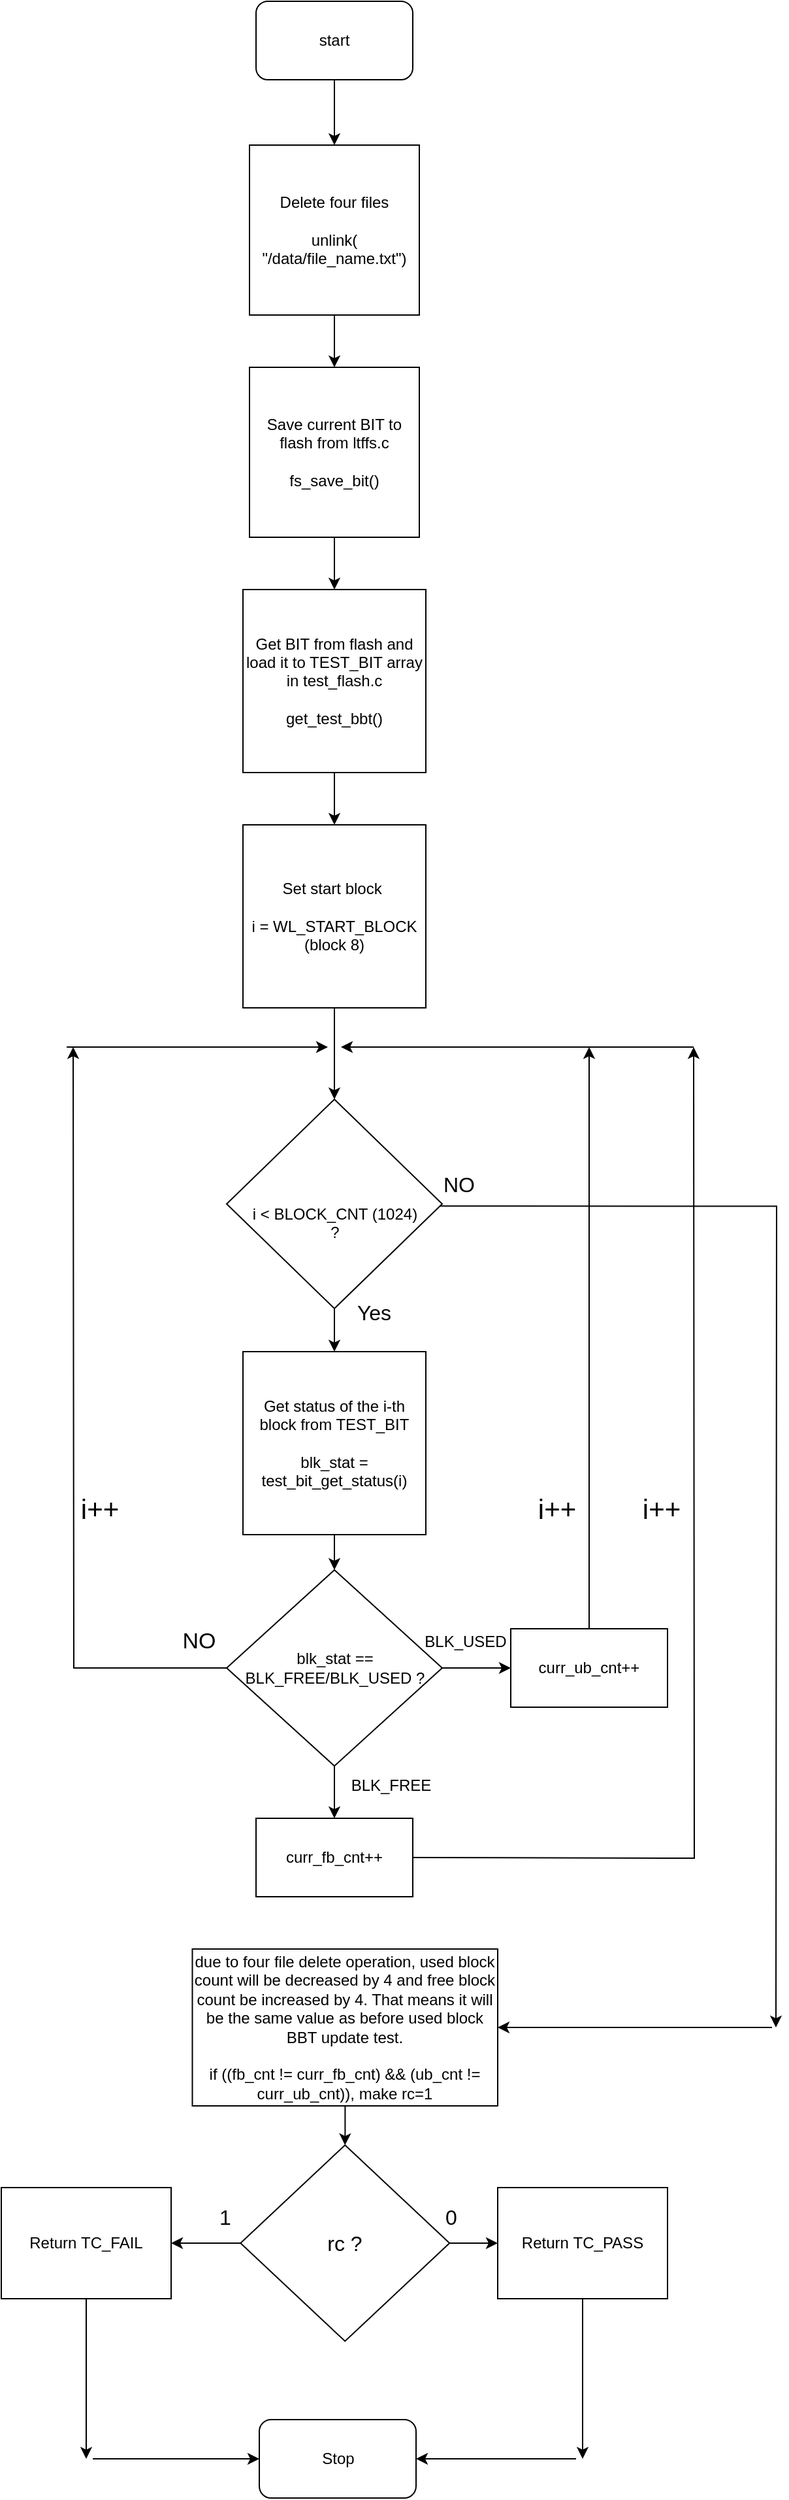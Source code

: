<mxfile version="24.2.1" type="github">
  <diagram name="Page-1" id="3v_p0arT9vjumwwHP8JX">
    <mxGraphModel dx="1221" dy="733" grid="1" gridSize="10" guides="1" tooltips="1" connect="1" arrows="1" fold="1" page="1" pageScale="1" pageWidth="827" pageHeight="1169" math="0" shadow="0">
      <root>
        <mxCell id="0" />
        <mxCell id="1" parent="0" />
        <mxCell id="9ZTEv-fv_tr6oAtbYyLb-15" value="" style="edgeStyle=orthogonalEdgeStyle;rounded=0;orthogonalLoop=1;jettySize=auto;html=1;" parent="1" source="4gxvxBFfsv67P0vdj7MG-1" target="9ZTEv-fv_tr6oAtbYyLb-14" edge="1">
          <mxGeometry relative="1" as="geometry" />
        </mxCell>
        <mxCell id="4gxvxBFfsv67P0vdj7MG-1" value="start" style="rounded=1;whiteSpace=wrap;html=1;" parent="1" vertex="1">
          <mxGeometry x="345" y="10" width="120" height="60" as="geometry" />
        </mxCell>
        <mxCell id="9ZTEv-fv_tr6oAtbYyLb-17" value="" style="edgeStyle=orthogonalEdgeStyle;rounded=0;orthogonalLoop=1;jettySize=auto;html=1;" parent="1" source="4gxvxBFfsv67P0vdj7MG-2" target="4gxvxBFfsv67P0vdj7MG-3" edge="1">
          <mxGeometry relative="1" as="geometry" />
        </mxCell>
        <mxCell id="4gxvxBFfsv67P0vdj7MG-2" value="Save current BIT to flash from ltffs.c&lt;div&gt;&lt;br&gt;&lt;/div&gt;&lt;div&gt;fs_save_bit()&lt;br&gt;&lt;/div&gt;" style="whiteSpace=wrap;html=1;aspect=fixed;" parent="1" vertex="1">
          <mxGeometry x="340" y="290" width="130" height="130" as="geometry" />
        </mxCell>
        <mxCell id="4gxvxBFfsv67P0vdj7MG-10" style="edgeStyle=orthogonalEdgeStyle;rounded=0;orthogonalLoop=1;jettySize=auto;html=1;exitX=0.5;exitY=1;exitDx=0;exitDy=0;entryX=0.5;entryY=0;entryDx=0;entryDy=0;" parent="1" source="4gxvxBFfsv67P0vdj7MG-3" target="4gxvxBFfsv67P0vdj7MG-4" edge="1">
          <mxGeometry relative="1" as="geometry" />
        </mxCell>
        <mxCell id="4gxvxBFfsv67P0vdj7MG-3" value="Get BIT from flash and load it to TEST_BIT array in test_flash.c&lt;br&gt;&lt;br&gt;get_test_bbt()" style="whiteSpace=wrap;html=1;aspect=fixed;" parent="1" vertex="1">
          <mxGeometry x="335" y="460" width="140" height="140" as="geometry" />
        </mxCell>
        <mxCell id="4gxvxBFfsv67P0vdj7MG-44" value="" style="edgeStyle=orthogonalEdgeStyle;rounded=0;orthogonalLoop=1;jettySize=auto;html=1;" parent="1" source="4gxvxBFfsv67P0vdj7MG-4" target="4gxvxBFfsv67P0vdj7MG-41" edge="1">
          <mxGeometry relative="1" as="geometry" />
        </mxCell>
        <mxCell id="4gxvxBFfsv67P0vdj7MG-4" value="Set start block&amp;nbsp;&lt;div&gt;&lt;br&gt;&lt;/div&gt;&lt;div&gt;i =&amp;nbsp;WL_START_BLOCK&lt;/div&gt;&lt;div&gt;(block 8)&lt;/div&gt;" style="whiteSpace=wrap;html=1;aspect=fixed;" parent="1" vertex="1">
          <mxGeometry x="335" y="640" width="140" height="140" as="geometry" />
        </mxCell>
        <mxCell id="4gxvxBFfsv67P0vdj7MG-15" style="edgeStyle=orthogonalEdgeStyle;rounded=0;orthogonalLoop=1;jettySize=auto;html=1;" parent="1" source="4gxvxBFfsv67P0vdj7MG-5" edge="1">
          <mxGeometry relative="1" as="geometry">
            <mxPoint x="205" y="810" as="targetPoint" />
          </mxGeometry>
        </mxCell>
        <mxCell id="9ZTEv-fv_tr6oAtbYyLb-5" value="" style="edgeStyle=orthogonalEdgeStyle;rounded=0;orthogonalLoop=1;jettySize=auto;html=1;" parent="1" source="4gxvxBFfsv67P0vdj7MG-5" target="9ZTEv-fv_tr6oAtbYyLb-2" edge="1">
          <mxGeometry relative="1" as="geometry" />
        </mxCell>
        <mxCell id="9ZTEv-fv_tr6oAtbYyLb-20" value="" style="edgeStyle=orthogonalEdgeStyle;rounded=0;orthogonalLoop=1;jettySize=auto;html=1;" parent="1" source="4gxvxBFfsv67P0vdj7MG-5" target="9ZTEv-fv_tr6oAtbYyLb-1" edge="1">
          <mxGeometry relative="1" as="geometry" />
        </mxCell>
        <mxCell id="4gxvxBFfsv67P0vdj7MG-5" value="blk_stat == BLK_FREE/BLK_USED ?" style="rhombus;whiteSpace=wrap;html=1;" parent="1" vertex="1">
          <mxGeometry x="322.5" y="1210" width="165" height="150" as="geometry" />
        </mxCell>
        <mxCell id="4gxvxBFfsv67P0vdj7MG-13" style="edgeStyle=orthogonalEdgeStyle;rounded=0;orthogonalLoop=1;jettySize=auto;html=1;exitX=0.5;exitY=1;exitDx=0;exitDy=0;entryX=0.5;entryY=0;entryDx=0;entryDy=0;" parent="1" source="4gxvxBFfsv67P0vdj7MG-6" target="4gxvxBFfsv67P0vdj7MG-5" edge="1">
          <mxGeometry relative="1" as="geometry" />
        </mxCell>
        <mxCell id="4gxvxBFfsv67P0vdj7MG-6" value="Get status of the i-th block from TEST_BIT&lt;br&gt;&lt;br&gt;blk_stat = test_bit_get_status(i)" style="whiteSpace=wrap;html=1;aspect=fixed;" parent="1" vertex="1">
          <mxGeometry x="335" y="1043" width="140" height="140" as="geometry" />
        </mxCell>
        <mxCell id="4gxvxBFfsv67P0vdj7MG-17" value="" style="endArrow=classic;html=1;rounded=0;" parent="1" edge="1">
          <mxGeometry width="50" height="50" relative="1" as="geometry">
            <mxPoint x="200" y="810" as="sourcePoint" />
            <mxPoint x="400" y="810" as="targetPoint" />
          </mxGeometry>
        </mxCell>
        <mxCell id="4gxvxBFfsv67P0vdj7MG-18" value="NO" style="text;html=1;align=center;verticalAlign=middle;resizable=0;points=[];autosize=1;strokeColor=none;fillColor=none;fontSize=17;" parent="1" vertex="1">
          <mxGeometry x="276.25" y="1250" width="50" height="30" as="geometry" />
        </mxCell>
        <mxCell id="4gxvxBFfsv67P0vdj7MG-20" value="i++" style="text;html=1;align=center;verticalAlign=middle;resizable=0;points=[];autosize=1;strokeColor=none;fillColor=none;fontSize=21;" parent="1" vertex="1">
          <mxGeometry x="200" y="1143" width="50" height="40" as="geometry" />
        </mxCell>
        <mxCell id="4gxvxBFfsv67P0vdj7MG-37" value="" style="endArrow=classic;html=1;rounded=0;" parent="1" edge="1">
          <mxGeometry width="50" height="50" relative="1" as="geometry">
            <mxPoint x="680" y="810" as="sourcePoint" />
            <mxPoint x="410" y="810" as="targetPoint" />
          </mxGeometry>
        </mxCell>
        <mxCell id="4gxvxBFfsv67P0vdj7MG-48" style="edgeStyle=orthogonalEdgeStyle;rounded=0;orthogonalLoop=1;jettySize=auto;html=1;exitX=0.16;exitY=1.056;exitDx=0;exitDy=0;exitPerimeter=0;" parent="1" source="4gxvxBFfsv67P0vdj7MG-49" edge="1">
          <mxGeometry relative="1" as="geometry">
            <mxPoint x="743" y="1560" as="targetPoint" />
            <mxPoint x="550" y="720" as="sourcePoint" />
          </mxGeometry>
        </mxCell>
        <mxCell id="9ZTEv-fv_tr6oAtbYyLb-18" value="" style="edgeStyle=orthogonalEdgeStyle;rounded=0;orthogonalLoop=1;jettySize=auto;html=1;" parent="1" source="4gxvxBFfsv67P0vdj7MG-41" target="4gxvxBFfsv67P0vdj7MG-6" edge="1">
          <mxGeometry relative="1" as="geometry" />
        </mxCell>
        <mxCell id="4gxvxBFfsv67P0vdj7MG-41" value="&lt;br&gt;&lt;br&gt;i &amp;lt; BLOCK_CNT (1024)&lt;br&gt;?" style="rhombus;whiteSpace=wrap;html=1;" parent="1" vertex="1">
          <mxGeometry x="322.5" y="850" width="165" height="160" as="geometry" />
        </mxCell>
        <mxCell id="4gxvxBFfsv67P0vdj7MG-47" value="&lt;font style=&quot;font-size: 16px;&quot;&gt;Yes&lt;/font&gt;" style="text;html=1;align=center;verticalAlign=middle;resizable=0;points=[];autosize=1;strokeColor=none;fillColor=none;" parent="1" vertex="1">
          <mxGeometry x="410" y="998" width="50" height="30" as="geometry" />
        </mxCell>
        <mxCell id="4gxvxBFfsv67P0vdj7MG-49" value="&lt;font style=&quot;font-size: 16px;&quot;&gt;NO&lt;/font&gt;" style="text;html=1;align=center;verticalAlign=middle;resizable=0;points=[];autosize=1;strokeColor=none;fillColor=none;" parent="1" vertex="1">
          <mxGeometry x="475" y="900" width="50" height="30" as="geometry" />
        </mxCell>
        <mxCell id="4gxvxBFfsv67P0vdj7MG-55" value="" style="edgeStyle=orthogonalEdgeStyle;rounded=0;orthogonalLoop=1;jettySize=auto;html=1;" parent="1" source="4gxvxBFfsv67P0vdj7MG-51" target="4gxvxBFfsv67P0vdj7MG-53" edge="1">
          <mxGeometry relative="1" as="geometry" />
        </mxCell>
        <mxCell id="4gxvxBFfsv67P0vdj7MG-51" value="&lt;br&gt;due to four file delete operation, used block count will be decreased by 4 and free block count be increased by 4. That means it will be the same value as before used block BBT update test.&lt;br&gt;&lt;br&gt;if ((fb_cnt != curr_fb_cnt) &amp;amp;&amp;amp; (ub_cnt != curr_ub_cnt)), make rc=1&lt;div&gt;&lt;br&gt;&lt;/div&gt;" style="rounded=0;whiteSpace=wrap;html=1;" parent="1" vertex="1">
          <mxGeometry x="296.25" y="1500" width="233.75" height="120" as="geometry" />
        </mxCell>
        <mxCell id="4gxvxBFfsv67P0vdj7MG-52" value="" style="endArrow=classic;html=1;rounded=0;entryX=1;entryY=0.5;entryDx=0;entryDy=0;" parent="1" target="4gxvxBFfsv67P0vdj7MG-51" edge="1">
          <mxGeometry width="50" height="50" relative="1" as="geometry">
            <mxPoint x="740" y="1560" as="sourcePoint" />
            <mxPoint x="590" y="1460" as="targetPoint" />
          </mxGeometry>
        </mxCell>
        <mxCell id="4gxvxBFfsv67P0vdj7MG-58" value="" style="edgeStyle=orthogonalEdgeStyle;rounded=0;orthogonalLoop=1;jettySize=auto;html=1;" parent="1" source="4gxvxBFfsv67P0vdj7MG-53" target="4gxvxBFfsv67P0vdj7MG-56" edge="1">
          <mxGeometry relative="1" as="geometry" />
        </mxCell>
        <mxCell id="4gxvxBFfsv67P0vdj7MG-59" value="" style="edgeStyle=orthogonalEdgeStyle;rounded=0;orthogonalLoop=1;jettySize=auto;html=1;" parent="1" source="4gxvxBFfsv67P0vdj7MG-53" target="4gxvxBFfsv67P0vdj7MG-57" edge="1">
          <mxGeometry relative="1" as="geometry" />
        </mxCell>
        <mxCell id="4gxvxBFfsv67P0vdj7MG-53" value="&lt;font style=&quot;font-size: 16px;&quot;&gt;rc ?&lt;/font&gt;" style="rhombus;whiteSpace=wrap;html=1;" parent="1" vertex="1">
          <mxGeometry x="333.13" y="1650" width="160" height="150" as="geometry" />
        </mxCell>
        <mxCell id="4gxvxBFfsv67P0vdj7MG-61" style="edgeStyle=orthogonalEdgeStyle;rounded=0;orthogonalLoop=1;jettySize=auto;html=1;" parent="1" source="4gxvxBFfsv67P0vdj7MG-56" edge="1">
          <mxGeometry relative="1" as="geometry">
            <mxPoint x="215" y="1890" as="targetPoint" />
          </mxGeometry>
        </mxCell>
        <mxCell id="4gxvxBFfsv67P0vdj7MG-56" value="Return&amp;nbsp;TC_FAIL" style="rounded=0;whiteSpace=wrap;html=1;" parent="1" vertex="1">
          <mxGeometry x="150" y="1682.5" width="130" height="85" as="geometry" />
        </mxCell>
        <mxCell id="4gxvxBFfsv67P0vdj7MG-62" style="edgeStyle=orthogonalEdgeStyle;rounded=0;orthogonalLoop=1;jettySize=auto;html=1;" parent="1" source="4gxvxBFfsv67P0vdj7MG-57" edge="1">
          <mxGeometry relative="1" as="geometry">
            <mxPoint x="595" y="1890" as="targetPoint" />
          </mxGeometry>
        </mxCell>
        <mxCell id="4gxvxBFfsv67P0vdj7MG-57" value="Return&amp;nbsp;TC_PASS" style="rounded=0;whiteSpace=wrap;html=1;" parent="1" vertex="1">
          <mxGeometry x="530" y="1682.5" width="130" height="85" as="geometry" />
        </mxCell>
        <mxCell id="4gxvxBFfsv67P0vdj7MG-60" value="Stop" style="rounded=1;whiteSpace=wrap;html=1;" parent="1" vertex="1">
          <mxGeometry x="347.5" y="1860" width="120" height="60" as="geometry" />
        </mxCell>
        <mxCell id="4gxvxBFfsv67P0vdj7MG-63" value="" style="endArrow=classic;html=1;rounded=0;entryX=0;entryY=0.5;entryDx=0;entryDy=0;" parent="1" target="4gxvxBFfsv67P0vdj7MG-60" edge="1">
          <mxGeometry width="50" height="50" relative="1" as="geometry">
            <mxPoint x="220" y="1890" as="sourcePoint" />
            <mxPoint x="590" y="1580" as="targetPoint" />
          </mxGeometry>
        </mxCell>
        <mxCell id="4gxvxBFfsv67P0vdj7MG-64" value="" style="endArrow=classic;html=1;rounded=0;entryX=1;entryY=0.5;entryDx=0;entryDy=0;" parent="1" target="4gxvxBFfsv67P0vdj7MG-60" edge="1">
          <mxGeometry width="50" height="50" relative="1" as="geometry">
            <mxPoint x="590" y="1890" as="sourcePoint" />
            <mxPoint x="590" y="1580" as="targetPoint" />
          </mxGeometry>
        </mxCell>
        <mxCell id="4gxvxBFfsv67P0vdj7MG-65" value="&lt;font style=&quot;font-size: 16px;&quot;&gt;1&lt;/font&gt;" style="text;html=1;align=center;verticalAlign=middle;resizable=0;points=[];autosize=1;strokeColor=none;fillColor=none;" parent="1" vertex="1">
          <mxGeometry x="306.25" y="1690" width="30" height="30" as="geometry" />
        </mxCell>
        <mxCell id="4gxvxBFfsv67P0vdj7MG-66" value="&lt;font style=&quot;font-size: 16px;&quot;&gt;0&lt;/font&gt;" style="text;html=1;align=center;verticalAlign=middle;resizable=0;points=[];autosize=1;strokeColor=none;fillColor=none;" parent="1" vertex="1">
          <mxGeometry x="478.75" y="1690" width="30" height="30" as="geometry" />
        </mxCell>
        <mxCell id="9ZTEv-fv_tr6oAtbYyLb-10" value="" style="edgeStyle=orthogonalEdgeStyle;rounded=0;orthogonalLoop=1;jettySize=auto;html=1;" parent="1" edge="1">
          <mxGeometry relative="1" as="geometry">
            <mxPoint x="460" y="1430" as="sourcePoint" />
            <mxPoint x="680" y="810" as="targetPoint" />
          </mxGeometry>
        </mxCell>
        <mxCell id="9ZTEv-fv_tr6oAtbYyLb-1" value="curr_fb_cnt++" style="rounded=0;whiteSpace=wrap;html=1;" parent="1" vertex="1">
          <mxGeometry x="345" y="1400" width="120" height="60" as="geometry" />
        </mxCell>
        <mxCell id="9ZTEv-fv_tr6oAtbYyLb-8" value="" style="edgeStyle=orthogonalEdgeStyle;rounded=0;orthogonalLoop=1;jettySize=auto;html=1;" parent="1" source="9ZTEv-fv_tr6oAtbYyLb-2" edge="1">
          <mxGeometry relative="1" as="geometry">
            <mxPoint x="600" y="810" as="targetPoint" />
          </mxGeometry>
        </mxCell>
        <mxCell id="9ZTEv-fv_tr6oAtbYyLb-2" value="curr_ub_cnt++" style="rounded=0;whiteSpace=wrap;html=1;" parent="1" vertex="1">
          <mxGeometry x="540" y="1255" width="120" height="60" as="geometry" />
        </mxCell>
        <mxCell id="9ZTEv-fv_tr6oAtbYyLb-4" value="BLK_FREE" style="text;html=1;align=center;verticalAlign=middle;resizable=0;points=[];autosize=1;strokeColor=none;fillColor=none;" parent="1" vertex="1">
          <mxGeometry x="407.5" y="1360" width="80" height="30" as="geometry" />
        </mxCell>
        <mxCell id="9ZTEv-fv_tr6oAtbYyLb-6" value="BLK_USED" style="text;html=1;align=center;verticalAlign=middle;resizable=0;points=[];autosize=1;strokeColor=none;fillColor=none;" parent="1" vertex="1">
          <mxGeometry x="460" y="1250" width="90" height="30" as="geometry" />
        </mxCell>
        <mxCell id="9ZTEv-fv_tr6oAtbYyLb-11" value="i++" style="text;html=1;align=center;verticalAlign=middle;resizable=0;points=[];autosize=1;strokeColor=none;fillColor=none;fontSize=21;" parent="1" vertex="1">
          <mxGeometry x="630" y="1143" width="50" height="40" as="geometry" />
        </mxCell>
        <mxCell id="9ZTEv-fv_tr6oAtbYyLb-12" value="i++" style="text;html=1;align=center;verticalAlign=middle;resizable=0;points=[];autosize=1;strokeColor=none;fillColor=none;fontSize=21;" parent="1" vertex="1">
          <mxGeometry x="550" y="1143" width="50" height="40" as="geometry" />
        </mxCell>
        <mxCell id="9ZTEv-fv_tr6oAtbYyLb-16" value="" style="edgeStyle=orthogonalEdgeStyle;rounded=0;orthogonalLoop=1;jettySize=auto;html=1;" parent="1" source="9ZTEv-fv_tr6oAtbYyLb-14" target="4gxvxBFfsv67P0vdj7MG-2" edge="1">
          <mxGeometry relative="1" as="geometry" />
        </mxCell>
        <mxCell id="9ZTEv-fv_tr6oAtbYyLb-14" value="&lt;div&gt;Delete four files&lt;br&gt;&lt;br&gt;unlink(&lt;br&gt;&quot;/data/file_name.txt&quot;)&lt;br&gt;&lt;/div&gt;" style="whiteSpace=wrap;html=1;aspect=fixed;" parent="1" vertex="1">
          <mxGeometry x="340" y="120" width="130" height="130" as="geometry" />
        </mxCell>
      </root>
    </mxGraphModel>
  </diagram>
</mxfile>
